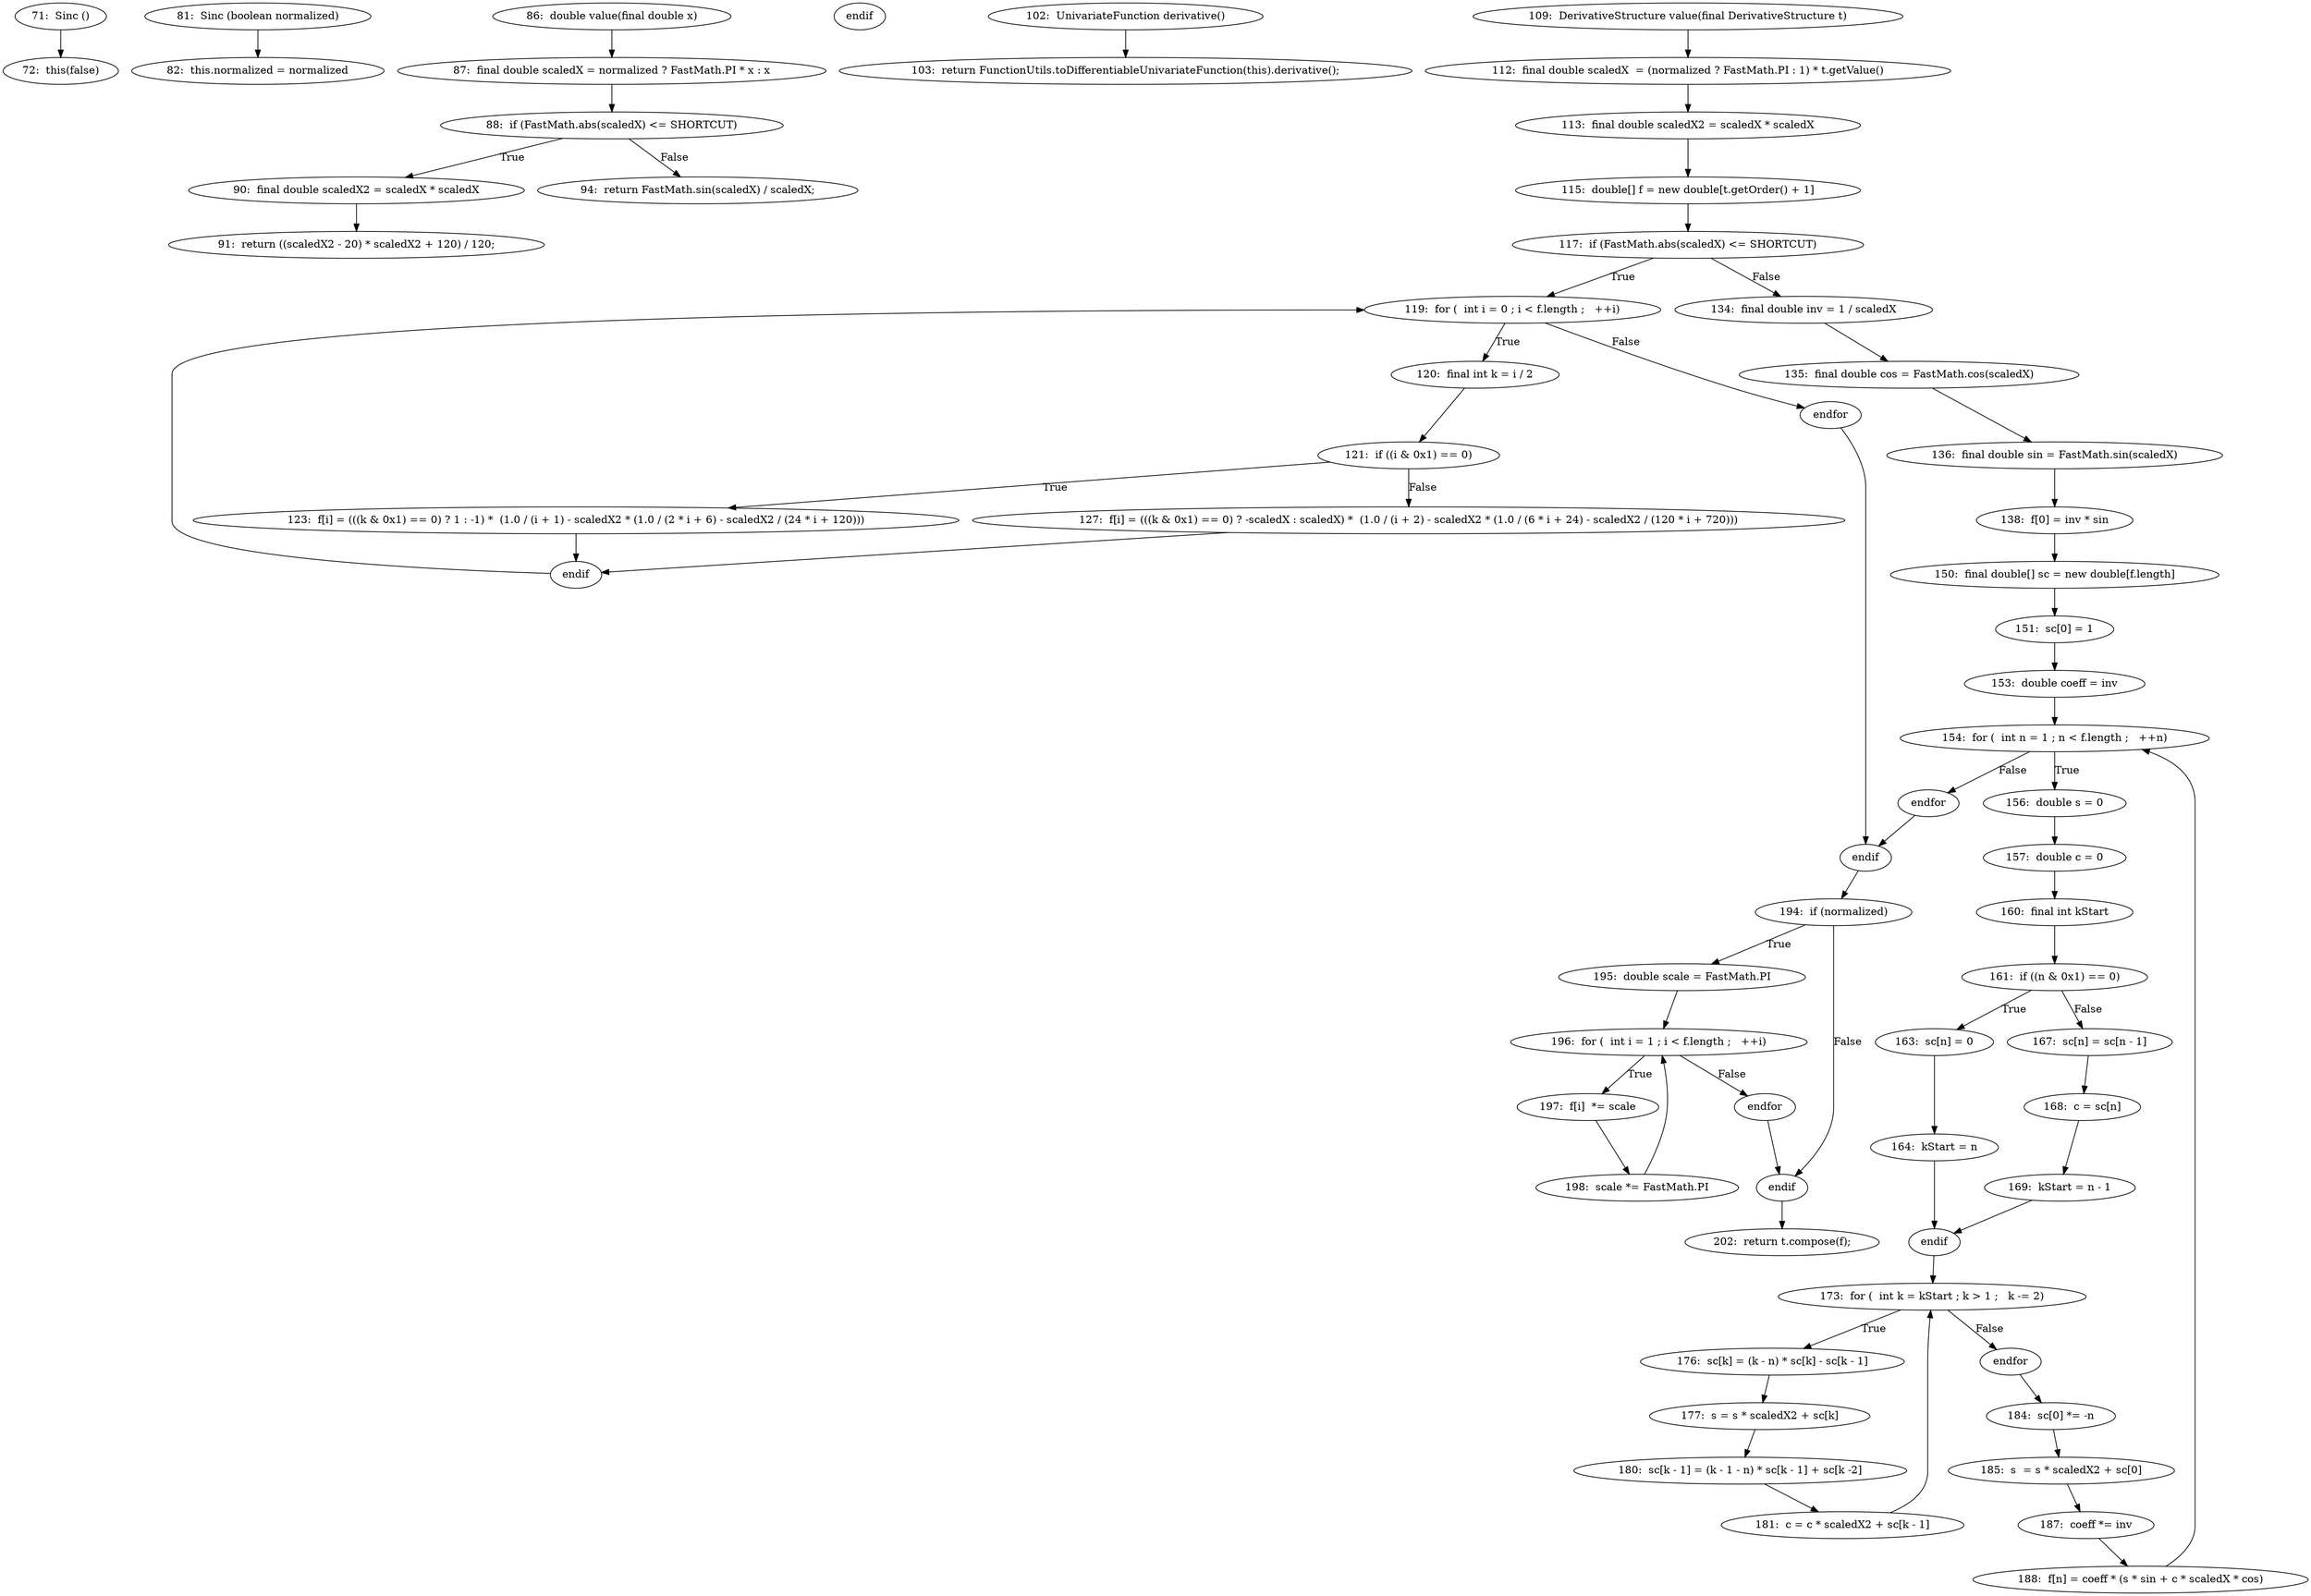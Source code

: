 digraph Sinc_CFG {
  // graph-vertices
  v1  [label="71:  Sinc ()"];
  v2  [label="72:  this(false)"];
  v3  [label="81:  Sinc (boolean normalized)"];
  v4  [label="82:  this.normalized = normalized"];
  v5  [label="86:  double value(final double x)"];
  v6  [label="87:  final double scaledX = normalized ? FastMath.PI * x : x"];
  v7  [label="88:  if (FastMath.abs(scaledX) <= SHORTCUT)"];
  v8  [label="90:  final double scaledX2 = scaledX * scaledX"];
  v9  [label="91:  return ((scaledX2 - 20) * scaledX2 + 120) / 120;"];
  v10  [label="endif"];
  v11  [label="94:  return FastMath.sin(scaledX) / scaledX;"];
  v12  [label="102:  UnivariateFunction derivative()"];
  v13  [label="103:  return FunctionUtils.toDifferentiableUnivariateFunction(this).derivative();"];
  v14  [label="109:  DerivativeStructure value(final DerivativeStructure t)"];
  v15  [label="112:  final double scaledX  = (normalized ? FastMath.PI : 1) * t.getValue()"];
  v16  [label="113:  final double scaledX2 = scaledX * scaledX"];
  v17  [label="115:  double[] f = new double[t.getOrder() + 1]"];
  v18  [label="117:  if (FastMath.abs(scaledX) <= SHORTCUT)"];
  v19  [label="119:  for (  int i = 0 ; i < f.length ;   ++i)"];
  v22  [label="endfor"];
  v23  [label="120:  final int k = i / 2"];
  v24  [label="121:  if ((i & 0x1) == 0)"];
  v25  [label="123:  f[i] = (((k & 0x1) == 0) ? 1 : -1) *  (1.0 / (i + 1) - scaledX2 * (1.0 / (2 * i + 6) - scaledX2 / (24 * i + 120)))"];
  v26  [label="endif"];
  v27  [label="127:  f[i] = (((k & 0x1) == 0) ? -scaledX : scaledX) *  (1.0 / (i + 2) - scaledX2 * (1.0 / (6 * i + 24) - scaledX2 / (120 * i + 720)))"];
  v28  [label="endif"];
  v29  [label="134:  final double inv = 1 / scaledX"];
  v30  [label="135:  final double cos = FastMath.cos(scaledX)"];
  v31  [label="136:  final double sin = FastMath.sin(scaledX)"];
  v32  [label="138:  f[0] = inv * sin"];
  v33  [label="150:  final double[] sc = new double[f.length]"];
  v34  [label="151:  sc[0] = 1"];
  v35  [label="153:  double coeff = inv"];
  v36  [label="154:  for (  int n = 1 ; n < f.length ;   ++n)"];
  v39  [label="endfor"];
  v40  [label="156:  double s = 0"];
  v41  [label="157:  double c = 0"];
  v42  [label="160:  final int kStart"];
  v43  [label="161:  if ((n & 0x1) == 0)"];
  v44  [label="163:  sc[n] = 0"];
  v45  [label="164:  kStart = n"];
  v46  [label="endif"];
  v47  [label="167:  sc[n] = sc[n - 1]"];
  v48  [label="168:  c = sc[n]"];
  v49  [label="169:  kStart = n - 1"];
  v50  [label="173:  for (  int k = kStart ; k > 1 ;   k -= 2)"];
  v53  [label="endfor"];
  v54  [label="176:  sc[k] = (k - n) * sc[k] - sc[k - 1]"];
  v55  [label="177:  s = s * scaledX2 + sc[k]"];
  v56  [label="180:  sc[k - 1] = (k - 1 - n) * sc[k - 1] + sc[k -2]"];
  v57  [label="181:  c = c * scaledX2 + sc[k - 1]"];
  v58  [label="184:  sc[0] *= -n"];
  v59  [label="185:  s  = s * scaledX2 + sc[0]"];
  v60  [label="187:  coeff *= inv"];
  v61  [label="188:  f[n] = coeff * (s * sin + c * scaledX * cos)"];
  v62  [label="194:  if (normalized)"];
  v63  [label="195:  double scale = FastMath.PI"];
  v64  [label="196:  for (  int i = 1 ; i < f.length ;   ++i)"];
  v67  [label="endfor"];
  v68  [label="197:  f[i]  *= scale"];
  v69  [label="198:  scale *= FastMath.PI"];
  v70  [label="endif"];
  v71  [label="202:  return t.compose(f);"];
  // graph-edges
  v1 -> v2;
  v3 -> v4;
  v5 -> v6;
  v6 -> v7;
  v7 -> v8  [label="True"];
  v8 -> v9;
  v7 -> v11  [label="False"];
  v12 -> v13;
  v14 -> v15;
  v15 -> v16;
  v16 -> v17;
  v17 -> v18;
  v18 -> v19  [label="True"];
  v19 -> v22  [label="False"];
  v19 -> v23  [label="True"];
  v23 -> v24;
  v24 -> v25  [label="True"];
  v25 -> v26;
  v24 -> v27  [label="False"];
  v27 -> v26;
  v26 -> v19;
  v22 -> v28;
  v18 -> v29  [label="False"];
  v29 -> v30;
  v30 -> v31;
  v31 -> v32;
  v32 -> v33;
  v33 -> v34;
  v34 -> v35;
  v35 -> v36;
  v36 -> v39  [label="False"];
  v36 -> v40  [label="True"];
  v40 -> v41;
  v41 -> v42;
  v42 -> v43;
  v43 -> v44  [label="True"];
  v44 -> v45;
  v45 -> v46;
  v43 -> v47  [label="False"];
  v47 -> v48;
  v48 -> v49;
  v49 -> v46;
  v46 -> v50;
  v50 -> v53  [label="False"];
  v50 -> v54  [label="True"];
  v54 -> v55;
  v55 -> v56;
  v56 -> v57;
  v57 -> v50;
  v53 -> v58;
  v58 -> v59;
  v59 -> v60;
  v60 -> v61;
  v61 -> v36;
  v39 -> v28;
  v28 -> v62;
  v62 -> v63  [label="True"];
  v63 -> v64;
  v64 -> v67  [label="False"];
  v64 -> v68  [label="True"];
  v68 -> v69;
  v69 -> v64;
  v67 -> v70;
  v62 -> v70  [label="False"];
  v70 -> v71;
  // end-of-graph
}
